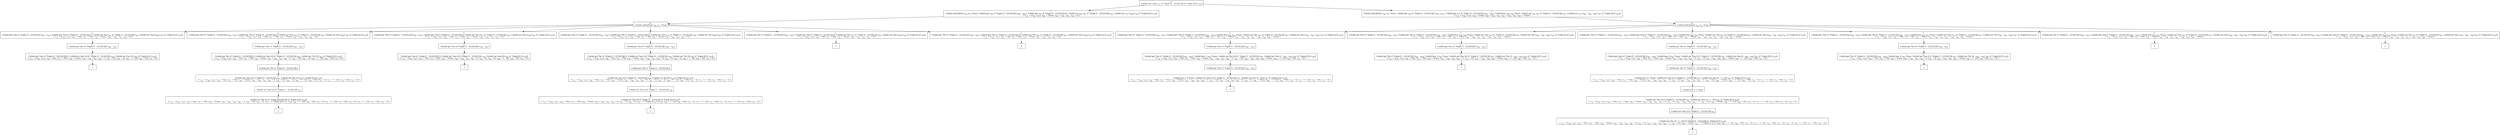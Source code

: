 digraph {
    graph [rankdir=TB
          ,bgcolor=transparent];
    node [shape=box
         ,fillcolor=white
         ,style=filled];
    0 [label=<O <BR/> Unfold one_step v<SUB>12</SUB> (C Triple [1 : [2] [0] []]) (C Triple [[] [] v<SUB>53</SUB>])>];
    1 [label=<C <BR/> Unfold notEqStick v<SUB>56</SUB> v<SUB>57</SUB> Trueo, Unfold get v<SUB>56</SUB> (C Triple [1 : [2] [0] []]) (v<SUB>60</SUB> : v<SUB>61</SUB>), Unfold get v<SUB>57</SUB> (C Triple [1 : [2] [0] []]) [], Unfold set v<SUB>56</SUB> v<SUB>61</SUB> (C Triple [1 : [2] [0] []]) v<SUB>63</SUB>, Unfold set v<SUB>57</SUB> [v<SUB>60</SUB>] v<SUB>63</SUB> (C Triple [[] [] v<SUB>53</SUB>]) <BR/>  [ v<SUB>12</SUB> &rarr; (v<SUB>56</SUB>, v<SUB>57</SUB>), v<SUB>58</SUB> &rarr; Trueo, v<SUB>59</SUB> &rarr; v<SUB>60</SUB> : v<SUB>61</SUB>, v<SUB>62</SUB> &rarr; [] ] >];
    2 [label=<C <BR/> Unfold notEqStick v<SUB>56</SUB> v<SUB>57</SUB> Trueo, Unfold get v<SUB>56</SUB> (C Triple [1 : [2] [0] []]) (v<SUB>60</SUB> : v<SUB>61</SUB>), Unfold get v<SUB>57</SUB> (C Triple [1 : [2] [0] []]) (v<SUB>64</SUB> : v<SUB>65</SUB>), Unfold less v<SUB>60</SUB> v<SUB>64</SUB> Trueo, Unfold set v<SUB>56</SUB> v<SUB>61</SUB> (C Triple [1 : [2] [0] []]) v<SUB>67</SUB>, Unfold set v<SUB>57</SUB> (v<SUB>60</SUB> : v<SUB>64</SUB> : v<SUB>65</SUB>) v<SUB>67</SUB> (C Triple [[] [] v<SUB>53</SUB>]) <BR/>  [ v<SUB>12</SUB> &rarr; (v<SUB>56</SUB>, v<SUB>57</SUB>), v<SUB>58</SUB> &rarr; Trueo, v<SUB>59</SUB> &rarr; v<SUB>60</SUB> : v<SUB>61</SUB>, v<SUB>62</SUB> &rarr; v<SUB>64</SUB> : v<SUB>65</SUB>, v<SUB>66</SUB> &rarr; Trueo ] >];
    3 [label=<O <BR/> Unfold notEqStick v<SUB>56</SUB> v<SUB>57</SUB> Trueo>];
    4 [label=<C <BR/> Unfold get One (C Triple [1 : [2] [0] []]) (v<SUB>60</SUB> : v<SUB>61</SUB>), Unfold get Two (C Triple [1 : [2] [0] []]) [], Unfold set One v<SUB>61</SUB> (C Triple [1 : [2] [0] []]) v<SUB>63</SUB>, Unfold set Two [v<SUB>60</SUB>] v<SUB>63</SUB> (C Triple [[] [] v<SUB>53</SUB>]) <BR/>  [ v<SUB>12</SUB> &rarr; (v<SUB>56</SUB>, v<SUB>57</SUB>), v<SUB>56</SUB> &rarr; One, v<SUB>57</SUB> &rarr; Two, v<SUB>58</SUB> &rarr; Trueo, v<SUB>59</SUB> &rarr; v<SUB>60</SUB> : v<SUB>61</SUB>, v<SUB>62</SUB> &rarr; [] ] >];
    5 [label=<C <BR/> Unfold get One (C Triple [1 : [2] [0] []]) (v<SUB>60</SUB> : v<SUB>61</SUB>), Unfold get Thr (C Triple [1 : [2] [0] []]) [], Unfold set One v<SUB>61</SUB> (C Triple [1 : [2] [0] []]) v<SUB>63</SUB>, Unfold set Thr [v<SUB>60</SUB>] v<SUB>63</SUB> (C Triple [[] [] v<SUB>53</SUB>]) <BR/>  [ v<SUB>12</SUB> &rarr; (v<SUB>56</SUB>, v<SUB>57</SUB>), v<SUB>56</SUB> &rarr; One, v<SUB>57</SUB> &rarr; Thr, v<SUB>58</SUB> &rarr; Trueo, v<SUB>59</SUB> &rarr; v<SUB>60</SUB> : v<SUB>61</SUB>, v<SUB>62</SUB> &rarr; [] ] >];
    6 [label=<C <BR/> Unfold get Two (C Triple [1 : [2] [0] []]) (v<SUB>60</SUB> : v<SUB>61</SUB>), Unfold get One (C Triple [1 : [2] [0] []]) [], Unfold set Two v<SUB>61</SUB> (C Triple [1 : [2] [0] []]) v<SUB>63</SUB>, Unfold set One [v<SUB>60</SUB>] v<SUB>63</SUB> (C Triple [[] [] v<SUB>53</SUB>]) <BR/>  [ v<SUB>12</SUB> &rarr; (v<SUB>56</SUB>, v<SUB>57</SUB>), v<SUB>56</SUB> &rarr; Two, v<SUB>57</SUB> &rarr; One, v<SUB>58</SUB> &rarr; Trueo, v<SUB>59</SUB> &rarr; v<SUB>60</SUB> : v<SUB>61</SUB>, v<SUB>62</SUB> &rarr; [] ] >];
    7 [label=<C <BR/> Unfold get Two (C Triple [1 : [2] [0] []]) (v<SUB>60</SUB> : v<SUB>61</SUB>), Unfold get Thr (C Triple [1 : [2] [0] []]) [], Unfold set Two v<SUB>61</SUB> (C Triple [1 : [2] [0] []]) v<SUB>63</SUB>, Unfold set Thr [v<SUB>60</SUB>] v<SUB>63</SUB> (C Triple [[] [] v<SUB>53</SUB>]) <BR/>  [ v<SUB>12</SUB> &rarr; (v<SUB>56</SUB>, v<SUB>57</SUB>), v<SUB>56</SUB> &rarr; Two, v<SUB>57</SUB> &rarr; Thr, v<SUB>58</SUB> &rarr; Trueo, v<SUB>59</SUB> &rarr; v<SUB>60</SUB> : v<SUB>61</SUB>, v<SUB>62</SUB> &rarr; [] ] >];
    8 [label=<C <BR/> Unfold get Thr (C Triple [1 : [2] [0] []]) (v<SUB>60</SUB> : v<SUB>61</SUB>), Unfold get One (C Triple [1 : [2] [0] []]) [], Unfold set Thr v<SUB>61</SUB> (C Triple [1 : [2] [0] []]) v<SUB>63</SUB>, Unfold set One [v<SUB>60</SUB>] v<SUB>63</SUB> (C Triple [[] [] v<SUB>53</SUB>]) <BR/>  [ v<SUB>12</SUB> &rarr; (v<SUB>56</SUB>, v<SUB>57</SUB>), v<SUB>56</SUB> &rarr; Thr, v<SUB>57</SUB> &rarr; One, v<SUB>58</SUB> &rarr; Trueo, v<SUB>59</SUB> &rarr; v<SUB>60</SUB> : v<SUB>61</SUB>, v<SUB>62</SUB> &rarr; [] ] >];
    9 [label=<C <BR/> Unfold get Thr (C Triple [1 : [2] [0] []]) (v<SUB>60</SUB> : v<SUB>61</SUB>), Unfold get Two (C Triple [1 : [2] [0] []]) [], Unfold set Thr v<SUB>61</SUB> (C Triple [1 : [2] [0] []]) v<SUB>63</SUB>, Unfold set Two [v<SUB>60</SUB>] v<SUB>63</SUB> (C Triple [[] [] v<SUB>53</SUB>]) <BR/>  [ v<SUB>12</SUB> &rarr; (v<SUB>56</SUB>, v<SUB>57</SUB>), v<SUB>56</SUB> &rarr; Thr, v<SUB>57</SUB> &rarr; Two, v<SUB>58</SUB> &rarr; Trueo, v<SUB>59</SUB> &rarr; v<SUB>60</SUB> : v<SUB>61</SUB>, v<SUB>62</SUB> &rarr; [] ] >];
    10 [label=<O <BR/> Unfold get One (C Triple [1 : [2] [0] []]) (v<SUB>60</SUB> : v<SUB>61</SUB>)>];
    11 [label=<C <BR/> Unfold get Two (C Triple [1 : [2] [0] []]) [], Unfold set One [2] (C Triple [1 : [2] [0] []]) v<SUB>63</SUB>, Unfold set Two [1] v<SUB>63</SUB> (C Triple [[] [] v<SUB>53</SUB>]) <BR/>  [ v<SUB>12</SUB> &rarr; (v<SUB>56</SUB>, v<SUB>57</SUB>), v<SUB>56</SUB> &rarr; One, v<SUB>57</SUB> &rarr; Two, v<SUB>58</SUB> &rarr; Trueo, v<SUB>59</SUB> &rarr; v<SUB>60</SUB> : v<SUB>61</SUB>, v<SUB>60</SUB> &rarr; 1, v<SUB>61</SUB> &rarr; [2], v<SUB>62</SUB> &rarr; [], v<SUB>68</SUB> &rarr; 1 : [2], v<SUB>69</SUB> &rarr; [0], v<SUB>70</SUB> &rarr; [] ] >];
    12 [label=<_|_>];
    13 [label=<O <BR/> Unfold get One (C Triple [1 : [2] [0] []]) (v<SUB>60</SUB> : v<SUB>61</SUB>)>];
    14 [label=<C <BR/> Unfold get Thr (C Triple [1 : [2] [0] []]) [], Unfold set One [2] (C Triple [1 : [2] [0] []]) v<SUB>63</SUB>, Unfold set Thr [1] v<SUB>63</SUB> (C Triple [[] [] v<SUB>53</SUB>]) <BR/>  [ v<SUB>12</SUB> &rarr; (v<SUB>56</SUB>, v<SUB>57</SUB>), v<SUB>56</SUB> &rarr; One, v<SUB>57</SUB> &rarr; Thr, v<SUB>58</SUB> &rarr; Trueo, v<SUB>59</SUB> &rarr; v<SUB>60</SUB> : v<SUB>61</SUB>, v<SUB>60</SUB> &rarr; 1, v<SUB>61</SUB> &rarr; [2], v<SUB>62</SUB> &rarr; [], v<SUB>68</SUB> &rarr; 1 : [2], v<SUB>69</SUB> &rarr; [0], v<SUB>70</SUB> &rarr; [] ] >];
    15 [label=<O <BR/> Unfold get Thr (C Triple [1 : [2] [0] []]) []>];
    16 [label=<C <BR/> Unfold set One [2] (C Triple [1 : [2] [0] []]) v<SUB>63</SUB>, Unfold set Thr [1] v<SUB>63</SUB> (C Triple [[] [] v<SUB>53</SUB>]) <BR/>  [ v<SUB>12</SUB> &rarr; (v<SUB>56</SUB>, v<SUB>57</SUB>), v<SUB>56</SUB> &rarr; One, v<SUB>57</SUB> &rarr; Thr, v<SUB>58</SUB> &rarr; Trueo, v<SUB>59</SUB> &rarr; v<SUB>60</SUB> : v<SUB>61</SUB>, v<SUB>60</SUB> &rarr; 1, v<SUB>61</SUB> &rarr; [2], v<SUB>62</SUB> &rarr; [], v<SUB>68</SUB> &rarr; 1 : [2], v<SUB>69</SUB> &rarr; [0], v<SUB>70</SUB> &rarr; [], v<SUB>71</SUB> &rarr; 1 : [2], v<SUB>72</SUB> &rarr; [0], v<SUB>73</SUB> &rarr; [] ] >];
    17 [label=<O <BR/> Unfold set One [2] (C Triple [1 : [2] [0] []]) v<SUB>63</SUB>>];
    18 [label=<C <BR/> Unfold set Thr [1] (C Triple [[2] [0] []]) (C Triple [[] [] v<SUB>53</SUB>]) <BR/>  [ v<SUB>12</SUB> &rarr; (v<SUB>56</SUB>, v<SUB>57</SUB>), v<SUB>56</SUB> &rarr; One, v<SUB>57</SUB> &rarr; Thr, v<SUB>58</SUB> &rarr; Trueo, v<SUB>59</SUB> &rarr; v<SUB>60</SUB> : v<SUB>61</SUB>, v<SUB>60</SUB> &rarr; 1, v<SUB>61</SUB> &rarr; [2], v<SUB>62</SUB> &rarr; [], v<SUB>63</SUB> &rarr; C Triple [[2] v<SUB>75</SUB> v<SUB>76</SUB>], v<SUB>68</SUB> &rarr; 1 : [2], v<SUB>69</SUB> &rarr; [0], v<SUB>70</SUB> &rarr; [], v<SUB>71</SUB> &rarr; 1 : [2], v<SUB>72</SUB> &rarr; [0], v<SUB>73</SUB> &rarr; [], v<SUB>74</SUB> &rarr; 1 : [2], v<SUB>75</SUB> &rarr; [0], v<SUB>76</SUB> &rarr; [] ] >];
    19 [label=<_|_>];
    20 [label=<O <BR/> Unfold get Two (C Triple [1 : [2] [0] []]) (v<SUB>60</SUB> : v<SUB>61</SUB>)>];
    21 [label=<C <BR/> Unfold get One (C Triple [1 : [2] [0] []]) [], Unfold set Two [] (C Triple [1 : [2] [0] []]) v<SUB>63</SUB>, Unfold set One [0] v<SUB>63</SUB> (C Triple [[] [] v<SUB>53</SUB>]) <BR/>  [ v<SUB>12</SUB> &rarr; (v<SUB>56</SUB>, v<SUB>57</SUB>), v<SUB>56</SUB> &rarr; Two, v<SUB>57</SUB> &rarr; One, v<SUB>58</SUB> &rarr; Trueo, v<SUB>59</SUB> &rarr; v<SUB>60</SUB> : v<SUB>61</SUB>, v<SUB>60</SUB> &rarr; 0, v<SUB>61</SUB> &rarr; [], v<SUB>62</SUB> &rarr; [], v<SUB>68</SUB> &rarr; 1 : [2], v<SUB>69</SUB> &rarr; [0], v<SUB>70</SUB> &rarr; [] ] >];
    22 [label=<_|_>];
    23 [label=<O <BR/> Unfold get Two (C Triple [1 : [2] [0] []]) (v<SUB>60</SUB> : v<SUB>61</SUB>)>];
    24 [label=<C <BR/> Unfold get Thr (C Triple [1 : [2] [0] []]) [], Unfold set Two [] (C Triple [1 : [2] [0] []]) v<SUB>63</SUB>, Unfold set Thr [0] v<SUB>63</SUB> (C Triple [[] [] v<SUB>53</SUB>]) <BR/>  [ v<SUB>12</SUB> &rarr; (v<SUB>56</SUB>, v<SUB>57</SUB>), v<SUB>56</SUB> &rarr; Two, v<SUB>57</SUB> &rarr; Thr, v<SUB>58</SUB> &rarr; Trueo, v<SUB>59</SUB> &rarr; v<SUB>60</SUB> : v<SUB>61</SUB>, v<SUB>60</SUB> &rarr; 0, v<SUB>61</SUB> &rarr; [], v<SUB>62</SUB> &rarr; [], v<SUB>68</SUB> &rarr; 1 : [2], v<SUB>69</SUB> &rarr; [0], v<SUB>70</SUB> &rarr; [] ] >];
    25 [label=<O <BR/> Unfold get Thr (C Triple [1 : [2] [0] []]) []>];
    26 [label=<C <BR/> Unfold set Two [] (C Triple [1 : [2] [0] []]) v<SUB>63</SUB>, Unfold set Thr [0] v<SUB>63</SUB> (C Triple [[] [] v<SUB>53</SUB>]) <BR/>  [ v<SUB>12</SUB> &rarr; (v<SUB>56</SUB>, v<SUB>57</SUB>), v<SUB>56</SUB> &rarr; Two, v<SUB>57</SUB> &rarr; Thr, v<SUB>58</SUB> &rarr; Trueo, v<SUB>59</SUB> &rarr; v<SUB>60</SUB> : v<SUB>61</SUB>, v<SUB>60</SUB> &rarr; 0, v<SUB>61</SUB> &rarr; [], v<SUB>62</SUB> &rarr; [], v<SUB>68</SUB> &rarr; 1 : [2], v<SUB>69</SUB> &rarr; [0], v<SUB>70</SUB> &rarr; [], v<SUB>71</SUB> &rarr; 1 : [2], v<SUB>72</SUB> &rarr; [0], v<SUB>73</SUB> &rarr; [] ] >];
    27 [label=<O <BR/> Unfold set Two [] (C Triple [1 : [2] [0] []]) v<SUB>63</SUB>>];
    28 [label=<C <BR/> Unfold set Thr [0] (C Triple [1 : [2] [] []]) (C Triple [[] [] v<SUB>53</SUB>]) <BR/>  [ v<SUB>12</SUB> &rarr; (v<SUB>56</SUB>, v<SUB>57</SUB>), v<SUB>56</SUB> &rarr; Two, v<SUB>57</SUB> &rarr; Thr, v<SUB>58</SUB> &rarr; Trueo, v<SUB>59</SUB> &rarr; v<SUB>60</SUB> : v<SUB>61</SUB>, v<SUB>60</SUB> &rarr; 0, v<SUB>61</SUB> &rarr; [], v<SUB>62</SUB> &rarr; [], v<SUB>63</SUB> &rarr; C Triple [v<SUB>74</SUB> [] v<SUB>76</SUB>], v<SUB>68</SUB> &rarr; 1 : [2], v<SUB>69</SUB> &rarr; [0], v<SUB>70</SUB> &rarr; [], v<SUB>71</SUB> &rarr; 1 : [2], v<SUB>72</SUB> &rarr; [0], v<SUB>73</SUB> &rarr; [], v<SUB>74</SUB> &rarr; 1 : [2], v<SUB>75</SUB> &rarr; [0], v<SUB>76</SUB> &rarr; [] ] >];
    29 [label=<_|_>];
    30 [label=<_|_>];
    31 [label=<_|_>];
    32 [label=<O <BR/> Unfold notEqStick v<SUB>56</SUB> v<SUB>57</SUB> Trueo>];
    33 [label=<C <BR/> Unfold get One (C Triple [1 : [2] [0] []]) (v<SUB>60</SUB> : v<SUB>61</SUB>), Unfold get Two (C Triple [1 : [2] [0] []]) (v<SUB>64</SUB> : v<SUB>65</SUB>), Unfold less v<SUB>60</SUB> v<SUB>64</SUB> Trueo, Unfold set One v<SUB>61</SUB> (C Triple [1 : [2] [0] []]) v<SUB>67</SUB>, Unfold set Two (v<SUB>60</SUB> : v<SUB>64</SUB> : v<SUB>65</SUB>) v<SUB>67</SUB> (C Triple [[] [] v<SUB>53</SUB>]) <BR/>  [ v<SUB>12</SUB> &rarr; (v<SUB>56</SUB>, v<SUB>57</SUB>), v<SUB>56</SUB> &rarr; One, v<SUB>57</SUB> &rarr; Two, v<SUB>58</SUB> &rarr; Trueo, v<SUB>59</SUB> &rarr; v<SUB>60</SUB> : v<SUB>61</SUB>, v<SUB>62</SUB> &rarr; v<SUB>64</SUB> : v<SUB>65</SUB>, v<SUB>66</SUB> &rarr; Trueo ] >];
    34 [label=<C <BR/> Unfold get One (C Triple [1 : [2] [0] []]) (v<SUB>60</SUB> : v<SUB>61</SUB>), Unfold get Thr (C Triple [1 : [2] [0] []]) (v<SUB>64</SUB> : v<SUB>65</SUB>), Unfold less v<SUB>60</SUB> v<SUB>64</SUB> Trueo, Unfold set One v<SUB>61</SUB> (C Triple [1 : [2] [0] []]) v<SUB>67</SUB>, Unfold set Thr (v<SUB>60</SUB> : v<SUB>64</SUB> : v<SUB>65</SUB>) v<SUB>67</SUB> (C Triple [[] [] v<SUB>53</SUB>]) <BR/>  [ v<SUB>12</SUB> &rarr; (v<SUB>56</SUB>, v<SUB>57</SUB>), v<SUB>56</SUB> &rarr; One, v<SUB>57</SUB> &rarr; Thr, v<SUB>58</SUB> &rarr; Trueo, v<SUB>59</SUB> &rarr; v<SUB>60</SUB> : v<SUB>61</SUB>, v<SUB>62</SUB> &rarr; v<SUB>64</SUB> : v<SUB>65</SUB>, v<SUB>66</SUB> &rarr; Trueo ] >];
    35 [label=<C <BR/> Unfold get Two (C Triple [1 : [2] [0] []]) (v<SUB>60</SUB> : v<SUB>61</SUB>), Unfold get One (C Triple [1 : [2] [0] []]) (v<SUB>64</SUB> : v<SUB>65</SUB>), Unfold less v<SUB>60</SUB> v<SUB>64</SUB> Trueo, Unfold set Two v<SUB>61</SUB> (C Triple [1 : [2] [0] []]) v<SUB>67</SUB>, Unfold set One (v<SUB>60</SUB> : v<SUB>64</SUB> : v<SUB>65</SUB>) v<SUB>67</SUB> (C Triple [[] [] v<SUB>53</SUB>]) <BR/>  [ v<SUB>12</SUB> &rarr; (v<SUB>56</SUB>, v<SUB>57</SUB>), v<SUB>56</SUB> &rarr; Two, v<SUB>57</SUB> &rarr; One, v<SUB>58</SUB> &rarr; Trueo, v<SUB>59</SUB> &rarr; v<SUB>60</SUB> : v<SUB>61</SUB>, v<SUB>62</SUB> &rarr; v<SUB>64</SUB> : v<SUB>65</SUB>, v<SUB>66</SUB> &rarr; Trueo ] >];
    36 [label=<C <BR/> Unfold get Two (C Triple [1 : [2] [0] []]) (v<SUB>60</SUB> : v<SUB>61</SUB>), Unfold get Thr (C Triple [1 : [2] [0] []]) (v<SUB>64</SUB> : v<SUB>65</SUB>), Unfold less v<SUB>60</SUB> v<SUB>64</SUB> Trueo, Unfold set Two v<SUB>61</SUB> (C Triple [1 : [2] [0] []]) v<SUB>67</SUB>, Unfold set Thr (v<SUB>60</SUB> : v<SUB>64</SUB> : v<SUB>65</SUB>) v<SUB>67</SUB> (C Triple [[] [] v<SUB>53</SUB>]) <BR/>  [ v<SUB>12</SUB> &rarr; (v<SUB>56</SUB>, v<SUB>57</SUB>), v<SUB>56</SUB> &rarr; Two, v<SUB>57</SUB> &rarr; Thr, v<SUB>58</SUB> &rarr; Trueo, v<SUB>59</SUB> &rarr; v<SUB>60</SUB> : v<SUB>61</SUB>, v<SUB>62</SUB> &rarr; v<SUB>64</SUB> : v<SUB>65</SUB>, v<SUB>66</SUB> &rarr; Trueo ] >];
    37 [label=<C <BR/> Unfold get Thr (C Triple [1 : [2] [0] []]) (v<SUB>60</SUB> : v<SUB>61</SUB>), Unfold get One (C Triple [1 : [2] [0] []]) (v<SUB>64</SUB> : v<SUB>65</SUB>), Unfold less v<SUB>60</SUB> v<SUB>64</SUB> Trueo, Unfold set Thr v<SUB>61</SUB> (C Triple [1 : [2] [0] []]) v<SUB>67</SUB>, Unfold set One (v<SUB>60</SUB> : v<SUB>64</SUB> : v<SUB>65</SUB>) v<SUB>67</SUB> (C Triple [[] [] v<SUB>53</SUB>]) <BR/>  [ v<SUB>12</SUB> &rarr; (v<SUB>56</SUB>, v<SUB>57</SUB>), v<SUB>56</SUB> &rarr; Thr, v<SUB>57</SUB> &rarr; One, v<SUB>58</SUB> &rarr; Trueo, v<SUB>59</SUB> &rarr; v<SUB>60</SUB> : v<SUB>61</SUB>, v<SUB>62</SUB> &rarr; v<SUB>64</SUB> : v<SUB>65</SUB>, v<SUB>66</SUB> &rarr; Trueo ] >];
    38 [label=<C <BR/> Unfold get Thr (C Triple [1 : [2] [0] []]) (v<SUB>60</SUB> : v<SUB>61</SUB>), Unfold get Two (C Triple [1 : [2] [0] []]) (v<SUB>64</SUB> : v<SUB>65</SUB>), Unfold less v<SUB>60</SUB> v<SUB>64</SUB> Trueo, Unfold set Thr v<SUB>61</SUB> (C Triple [1 : [2] [0] []]) v<SUB>67</SUB>, Unfold set Two (v<SUB>60</SUB> : v<SUB>64</SUB> : v<SUB>65</SUB>) v<SUB>67</SUB> (C Triple [[] [] v<SUB>53</SUB>]) <BR/>  [ v<SUB>12</SUB> &rarr; (v<SUB>56</SUB>, v<SUB>57</SUB>), v<SUB>56</SUB> &rarr; Thr, v<SUB>57</SUB> &rarr; Two, v<SUB>58</SUB> &rarr; Trueo, v<SUB>59</SUB> &rarr; v<SUB>60</SUB> : v<SUB>61</SUB>, v<SUB>62</SUB> &rarr; v<SUB>64</SUB> : v<SUB>65</SUB>, v<SUB>66</SUB> &rarr; Trueo ] >];
    39 [label=<O <BR/> Unfold get One (C Triple [1 : [2] [0] []]) (v<SUB>60</SUB> : v<SUB>61</SUB>)>];
    40 [label=<C <BR/> Unfold get Two (C Triple [1 : [2] [0] []]) (v<SUB>64</SUB> : v<SUB>65</SUB>), Unfold less 1 v<SUB>64</SUB> Trueo, Unfold set One [2] (C Triple [1 : [2] [0] []]) v<SUB>67</SUB>, Unfold set Two (1 : v<SUB>64</SUB> : v<SUB>65</SUB>) v<SUB>67</SUB> (C Triple [[] [] v<SUB>53</SUB>]) <BR/>  [ v<SUB>12</SUB> &rarr; (v<SUB>56</SUB>, v<SUB>57</SUB>), v<SUB>56</SUB> &rarr; One, v<SUB>57</SUB> &rarr; Two, v<SUB>58</SUB> &rarr; Trueo, v<SUB>59</SUB> &rarr; v<SUB>60</SUB> : v<SUB>61</SUB>, v<SUB>60</SUB> &rarr; 1, v<SUB>61</SUB> &rarr; [2], v<SUB>62</SUB> &rarr; v<SUB>64</SUB> : v<SUB>65</SUB>, v<SUB>66</SUB> &rarr; Trueo, v<SUB>68</SUB> &rarr; 1 : [2], v<SUB>69</SUB> &rarr; [0], v<SUB>70</SUB> &rarr; [] ] >];
    41 [label=<O <BR/> Unfold get Two (C Triple [1 : [2] [0] []]) (v<SUB>64</SUB> : v<SUB>65</SUB>)>];
    42 [label=<C <BR/> Unfold less 1 0 Trueo, Unfold set One [2] (C Triple [1 : [2] [0] []]) v<SUB>67</SUB>, Unfold set Two (1 : [0]) v<SUB>67</SUB> (C Triple [[] [] v<SUB>53</SUB>]) <BR/>  [ v<SUB>12</SUB> &rarr; (v<SUB>56</SUB>, v<SUB>57</SUB>), v<SUB>56</SUB> &rarr; One, v<SUB>57</SUB> &rarr; Two, v<SUB>58</SUB> &rarr; Trueo, v<SUB>59</SUB> &rarr; v<SUB>60</SUB> : v<SUB>61</SUB>, v<SUB>60</SUB> &rarr; 1, v<SUB>61</SUB> &rarr; [2], v<SUB>62</SUB> &rarr; v<SUB>64</SUB> : v<SUB>65</SUB>, v<SUB>64</SUB> &rarr; 0, v<SUB>65</SUB> &rarr; [], v<SUB>66</SUB> &rarr; Trueo, v<SUB>68</SUB> &rarr; 1 : [2], v<SUB>69</SUB> &rarr; [0], v<SUB>70</SUB> &rarr; [], v<SUB>71</SUB> &rarr; 1 : [2], v<SUB>72</SUB> &rarr; [0], v<SUB>73</SUB> &rarr; [] ] >];
    43 [label=<_|_>];
    44 [label=<O <BR/> Unfold get One (C Triple [1 : [2] [0] []]) (v<SUB>60</SUB> : v<SUB>61</SUB>)>];
    45 [label=<C <BR/> Unfold get Thr (C Triple [1 : [2] [0] []]) (v<SUB>64</SUB> : v<SUB>65</SUB>), Unfold less 1 v<SUB>64</SUB> Trueo, Unfold set One [2] (C Triple [1 : [2] [0] []]) v<SUB>67</SUB>, Unfold set Thr (1 : v<SUB>64</SUB> : v<SUB>65</SUB>) v<SUB>67</SUB> (C Triple [[] [] v<SUB>53</SUB>]) <BR/>  [ v<SUB>12</SUB> &rarr; (v<SUB>56</SUB>, v<SUB>57</SUB>), v<SUB>56</SUB> &rarr; One, v<SUB>57</SUB> &rarr; Thr, v<SUB>58</SUB> &rarr; Trueo, v<SUB>59</SUB> &rarr; v<SUB>60</SUB> : v<SUB>61</SUB>, v<SUB>60</SUB> &rarr; 1, v<SUB>61</SUB> &rarr; [2], v<SUB>62</SUB> &rarr; v<SUB>64</SUB> : v<SUB>65</SUB>, v<SUB>66</SUB> &rarr; Trueo, v<SUB>68</SUB> &rarr; 1 : [2], v<SUB>69</SUB> &rarr; [0], v<SUB>70</SUB> &rarr; [] ] >];
    46 [label=<_|_>];
    47 [label=<O <BR/> Unfold get Two (C Triple [1 : [2] [0] []]) (v<SUB>60</SUB> : v<SUB>61</SUB>)>];
    48 [label=<C <BR/> Unfold get One (C Triple [1 : [2] [0] []]) (v<SUB>64</SUB> : v<SUB>65</SUB>), Unfold less 0 v<SUB>64</SUB> Trueo, Unfold set Two [] (C Triple [1 : [2] [0] []]) v<SUB>67</SUB>, Unfold set One (0 : v<SUB>64</SUB> : v<SUB>65</SUB>) v<SUB>67</SUB> (C Triple [[] [] v<SUB>53</SUB>]) <BR/>  [ v<SUB>12</SUB> &rarr; (v<SUB>56</SUB>, v<SUB>57</SUB>), v<SUB>56</SUB> &rarr; Two, v<SUB>57</SUB> &rarr; One, v<SUB>58</SUB> &rarr; Trueo, v<SUB>59</SUB> &rarr; v<SUB>60</SUB> : v<SUB>61</SUB>, v<SUB>60</SUB> &rarr; 0, v<SUB>61</SUB> &rarr; [], v<SUB>62</SUB> &rarr; v<SUB>64</SUB> : v<SUB>65</SUB>, v<SUB>66</SUB> &rarr; Trueo, v<SUB>68</SUB> &rarr; 1 : [2], v<SUB>69</SUB> &rarr; [0], v<SUB>70</SUB> &rarr; [] ] >];
    49 [label=<O <BR/> Unfold get One (C Triple [1 : [2] [0] []]) (v<SUB>64</SUB> : v<SUB>65</SUB>)>];
    50 [label=<C <BR/> Unfold less 0 1 Trueo, Unfold set Two [] (C Triple [1 : [2] [0] []]) v<SUB>67</SUB>, Unfold set One (0 : 1 : [2]) v<SUB>67</SUB> (C Triple [[] [] v<SUB>53</SUB>]) <BR/>  [ v<SUB>12</SUB> &rarr; (v<SUB>56</SUB>, v<SUB>57</SUB>), v<SUB>56</SUB> &rarr; Two, v<SUB>57</SUB> &rarr; One, v<SUB>58</SUB> &rarr; Trueo, v<SUB>59</SUB> &rarr; v<SUB>60</SUB> : v<SUB>61</SUB>, v<SUB>60</SUB> &rarr; 0, v<SUB>61</SUB> &rarr; [], v<SUB>62</SUB> &rarr; v<SUB>64</SUB> : v<SUB>65</SUB>, v<SUB>64</SUB> &rarr; 1, v<SUB>65</SUB> &rarr; [2], v<SUB>66</SUB> &rarr; Trueo, v<SUB>68</SUB> &rarr; 1 : [2], v<SUB>69</SUB> &rarr; [0], v<SUB>70</SUB> &rarr; [], v<SUB>71</SUB> &rarr; 1 : [2], v<SUB>72</SUB> &rarr; [0], v<SUB>73</SUB> &rarr; [] ] >];
    51 [label=<O <BR/> Unfold less 0 1 Trueo>];
    52 [label=<C <BR/> Unfold set Two [] (C Triple [1 : [2] [0] []]) v<SUB>67</SUB>, Unfold set One (0 : 1 : [2]) v<SUB>67</SUB> (C Triple [[] [] v<SUB>53</SUB>]) <BR/>  [ v<SUB>12</SUB> &rarr; (v<SUB>56</SUB>, v<SUB>57</SUB>), v<SUB>56</SUB> &rarr; Two, v<SUB>57</SUB> &rarr; One, v<SUB>58</SUB> &rarr; Trueo, v<SUB>59</SUB> &rarr; v<SUB>60</SUB> : v<SUB>61</SUB>, v<SUB>60</SUB> &rarr; 0, v<SUB>61</SUB> &rarr; [], v<SUB>62</SUB> &rarr; v<SUB>64</SUB> : v<SUB>65</SUB>, v<SUB>64</SUB> &rarr; 1, v<SUB>65</SUB> &rarr; [2], v<SUB>66</SUB> &rarr; Trueo, v<SUB>68</SUB> &rarr; 1 : [2], v<SUB>69</SUB> &rarr; [0], v<SUB>70</SUB> &rarr; [], v<SUB>71</SUB> &rarr; 1 : [2], v<SUB>72</SUB> &rarr; [0], v<SUB>73</SUB> &rarr; [], v<SUB>74</SUB> &rarr; 0 ] >];
    53 [label=<O <BR/> Unfold set Two [] (C Triple [1 : [2] [0] []]) v<SUB>67</SUB>>];
    54 [label=<C <BR/> Unfold set One (0 : 1 : [2]) (C Triple [1 : [2] [] []]) (C Triple [[] [] v<SUB>53</SUB>]) <BR/>  [ v<SUB>12</SUB> &rarr; (v<SUB>56</SUB>, v<SUB>57</SUB>), v<SUB>56</SUB> &rarr; Two, v<SUB>57</SUB> &rarr; One, v<SUB>58</SUB> &rarr; Trueo, v<SUB>59</SUB> &rarr; v<SUB>60</SUB> : v<SUB>61</SUB>, v<SUB>60</SUB> &rarr; 0, v<SUB>61</SUB> &rarr; [], v<SUB>62</SUB> &rarr; v<SUB>64</SUB> : v<SUB>65</SUB>, v<SUB>64</SUB> &rarr; 1, v<SUB>65</SUB> &rarr; [2], v<SUB>66</SUB> &rarr; Trueo, v<SUB>67</SUB> &rarr; C Triple [v<SUB>76</SUB> [] v<SUB>78</SUB>], v<SUB>68</SUB> &rarr; 1 : [2], v<SUB>69</SUB> &rarr; [0], v<SUB>70</SUB> &rarr; [], v<SUB>71</SUB> &rarr; 1 : [2], v<SUB>72</SUB> &rarr; [0], v<SUB>73</SUB> &rarr; [], v<SUB>74</SUB> &rarr; 0, v<SUB>76</SUB> &rarr; 1 : [2], v<SUB>77</SUB> &rarr; [0], v<SUB>78</SUB> &rarr; [] ] >];
    55 [label=<_|_>];
    56 [label=<O <BR/> Unfold get Two (C Triple [1 : [2] [0] []]) (v<SUB>60</SUB> : v<SUB>61</SUB>)>];
    57 [label=<C <BR/> Unfold get Thr (C Triple [1 : [2] [0] []]) (v<SUB>64</SUB> : v<SUB>65</SUB>), Unfold less 0 v<SUB>64</SUB> Trueo, Unfold set Two [] (C Triple [1 : [2] [0] []]) v<SUB>67</SUB>, Unfold set Thr (0 : v<SUB>64</SUB> : v<SUB>65</SUB>) v<SUB>67</SUB> (C Triple [[] [] v<SUB>53</SUB>]) <BR/>  [ v<SUB>12</SUB> &rarr; (v<SUB>56</SUB>, v<SUB>57</SUB>), v<SUB>56</SUB> &rarr; Two, v<SUB>57</SUB> &rarr; Thr, v<SUB>58</SUB> &rarr; Trueo, v<SUB>59</SUB> &rarr; v<SUB>60</SUB> : v<SUB>61</SUB>, v<SUB>60</SUB> &rarr; 0, v<SUB>61</SUB> &rarr; [], v<SUB>62</SUB> &rarr; v<SUB>64</SUB> : v<SUB>65</SUB>, v<SUB>66</SUB> &rarr; Trueo, v<SUB>68</SUB> &rarr; 1 : [2], v<SUB>69</SUB> &rarr; [0], v<SUB>70</SUB> &rarr; [] ] >];
    58 [label=<_|_>];
    59 [label=<_|_>];
    60 [label=<_|_>];
    0 -> 1 [label=""];
    0 -> 2 [label=""];
    1 -> 3 [label=""];
    2 -> 32 [label=""];
    3 -> 4 [label=""];
    3 -> 5 [label=""];
    3 -> 6 [label=""];
    3 -> 7 [label=""];
    3 -> 8 [label=""];
    3 -> 9 [label=""];
    4 -> 10 [label=""];
    5 -> 13 [label=""];
    6 -> 20 [label=""];
    7 -> 23 [label=""];
    8 -> 30 [label=""];
    9 -> 31 [label=""];
    10 -> 11 [label=""];
    11 -> 12 [label=""];
    13 -> 14 [label=""];
    14 -> 15 [label=""];
    15 -> 16 [label=""];
    16 -> 17 [label=""];
    17 -> 18 [label=""];
    18 -> 19 [label=""];
    20 -> 21 [label=""];
    21 -> 22 [label=""];
    23 -> 24 [label=""];
    24 -> 25 [label=""];
    25 -> 26 [label=""];
    26 -> 27 [label=""];
    27 -> 28 [label=""];
    28 -> 29 [label=""];
    32 -> 33 [label=""];
    32 -> 34 [label=""];
    32 -> 35 [label=""];
    32 -> 36 [label=""];
    32 -> 37 [label=""];
    32 -> 38 [label=""];
    33 -> 39 [label=""];
    34 -> 44 [label=""];
    35 -> 47 [label=""];
    36 -> 56 [label=""];
    37 -> 59 [label=""];
    38 -> 60 [label=""];
    39 -> 40 [label=""];
    40 -> 41 [label=""];
    41 -> 42 [label=""];
    42 -> 43 [label=""];
    44 -> 45 [label=""];
    45 -> 46 [label=""];
    47 -> 48 [label=""];
    48 -> 49 [label=""];
    49 -> 50 [label=""];
    50 -> 51 [label=""];
    51 -> 52 [label=""];
    52 -> 53 [label=""];
    53 -> 54 [label=""];
    54 -> 55 [label=""];
    56 -> 57 [label=""];
    57 -> 58 [label=""];
}